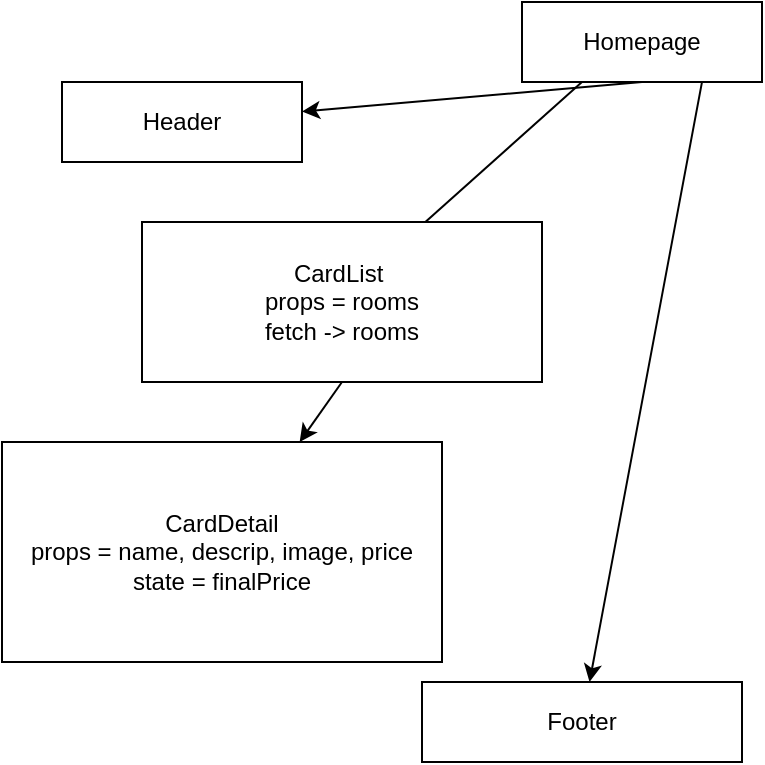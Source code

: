 <mxfile>
    <diagram id="jlU9_p-mcAl-Yvlv6b4u" name="Stránka-1">
        <mxGraphModel dx="816" dy="419" grid="1" gridSize="10" guides="1" tooltips="1" connect="1" arrows="1" fold="1" page="1" pageScale="1" pageWidth="1169" pageHeight="1654" math="0" shadow="0">
            <root>
                <mxCell id="0"/>
                <mxCell id="1" parent="0"/>
                <mxCell id="8" style="edgeStyle=none;html=1;exitX=0.5;exitY=1;exitDx=0;exitDy=0;" edge="1" parent="1" source="2" target="6">
                    <mxGeometry relative="1" as="geometry"/>
                </mxCell>
                <mxCell id="9" style="edgeStyle=none;html=1;exitX=0.75;exitY=1;exitDx=0;exitDy=0;" edge="1" parent="1" source="2" target="7">
                    <mxGeometry relative="1" as="geometry"/>
                </mxCell>
                <mxCell id="10" style="edgeStyle=none;html=1;exitX=0.25;exitY=1;exitDx=0;exitDy=0;entryX=0.656;entryY=0.117;entryDx=0;entryDy=0;entryPerimeter=0;" edge="1" parent="1" source="2" target="3">
                    <mxGeometry relative="1" as="geometry"/>
                </mxCell>
                <mxCell id="2" value="Homepage" style="whiteSpace=wrap;html=1;" vertex="1" parent="1">
                    <mxGeometry x="330" y="60" width="120" height="40" as="geometry"/>
                </mxCell>
                <mxCell id="11" style="edgeStyle=none;html=1;exitX=0.5;exitY=1;exitDx=0;exitDy=0;" edge="1" parent="1" source="3" target="4">
                    <mxGeometry relative="1" as="geometry"/>
                </mxCell>
                <mxCell id="3" value="CardList&amp;nbsp;&lt;br&gt;props = rooms&lt;br&gt;fetch -&amp;gt; rooms" style="whiteSpace=wrap;html=1;" vertex="1" parent="1">
                    <mxGeometry x="140" y="170" width="200" height="80" as="geometry"/>
                </mxCell>
                <mxCell id="4" value="CardDetail&lt;br&gt;props = name, descrip, image, price&lt;br&gt;state = finalPrice" style="whiteSpace=wrap;html=1;" vertex="1" parent="1">
                    <mxGeometry x="70" y="280" width="220" height="110" as="geometry"/>
                </mxCell>
                <mxCell id="6" value="Header" style="whiteSpace=wrap;html=1;" vertex="1" parent="1">
                    <mxGeometry x="100" y="100" width="120" height="40" as="geometry"/>
                </mxCell>
                <mxCell id="7" value="Footer" style="whiteSpace=wrap;html=1;" vertex="1" parent="1">
                    <mxGeometry x="280" y="400" width="160" height="40" as="geometry"/>
                </mxCell>
            </root>
        </mxGraphModel>
    </diagram>
</mxfile>
